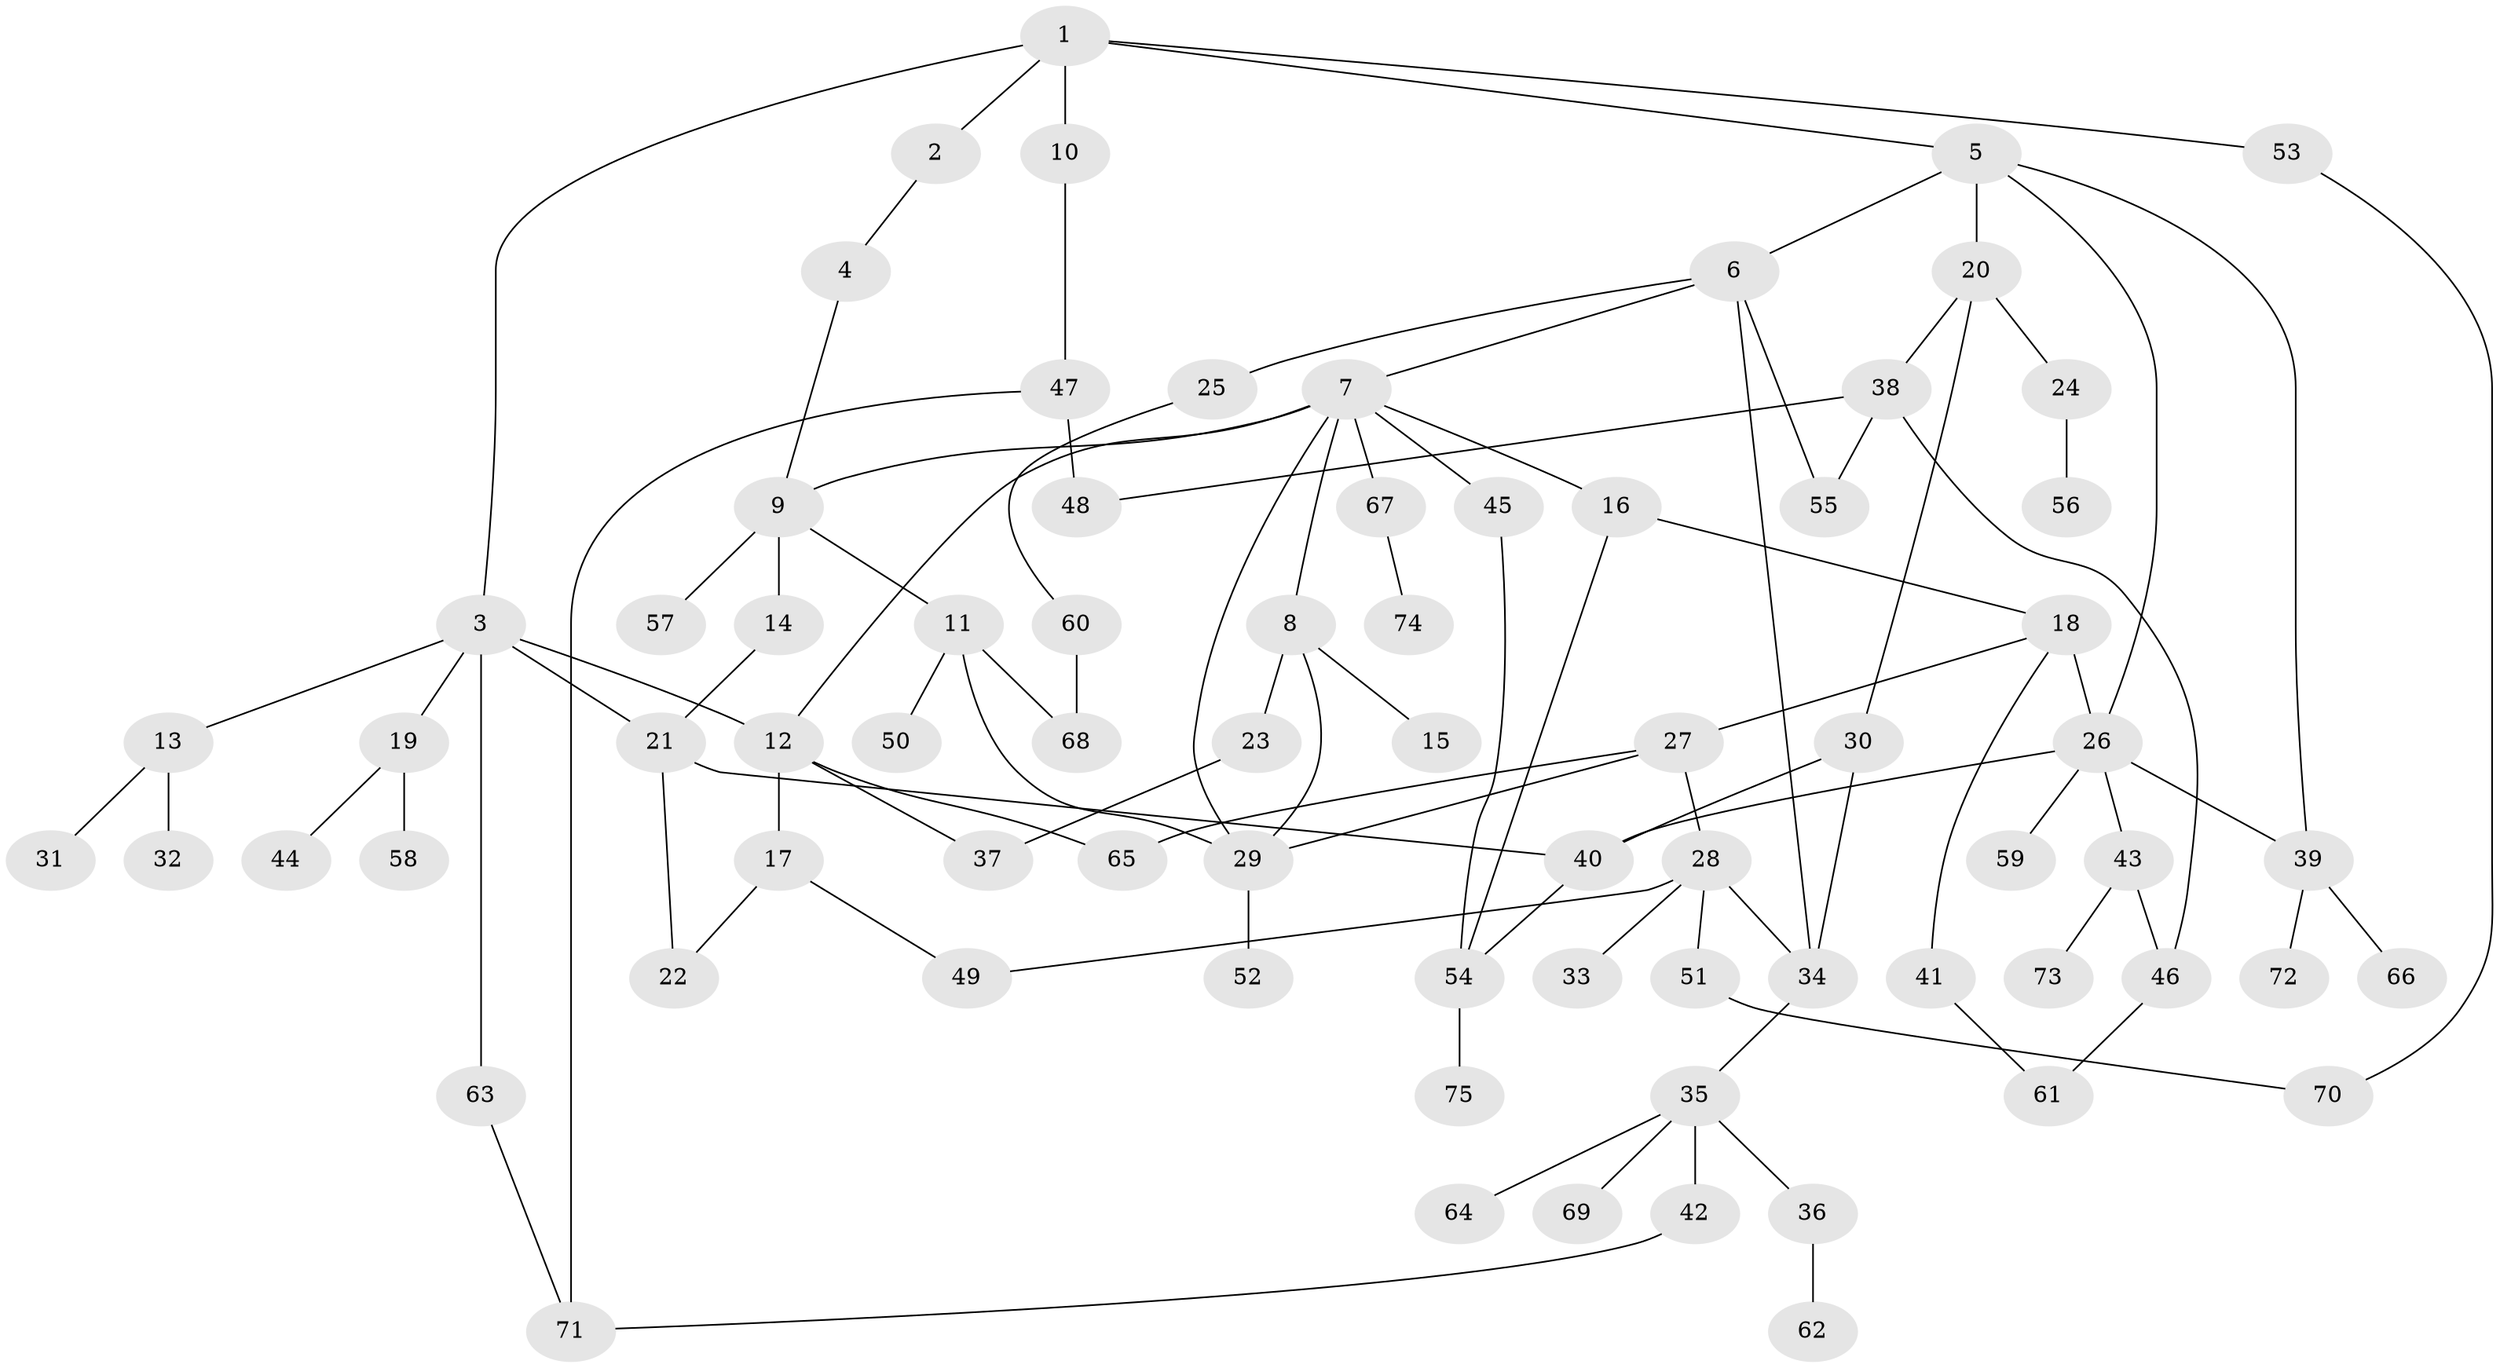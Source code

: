 // coarse degree distribution, {4: 0.10810810810810811, 1: 0.43243243243243246, 2: 0.2702702702702703, 5: 0.02702702702702703, 7: 0.02702702702702703, 6: 0.02702702702702703, 3: 0.05405405405405406, 11: 0.05405405405405406}
// Generated by graph-tools (version 1.1) at 2025/46/03/04/25 21:46:09]
// undirected, 75 vertices, 100 edges
graph export_dot {
graph [start="1"]
  node [color=gray90,style=filled];
  1;
  2;
  3;
  4;
  5;
  6;
  7;
  8;
  9;
  10;
  11;
  12;
  13;
  14;
  15;
  16;
  17;
  18;
  19;
  20;
  21;
  22;
  23;
  24;
  25;
  26;
  27;
  28;
  29;
  30;
  31;
  32;
  33;
  34;
  35;
  36;
  37;
  38;
  39;
  40;
  41;
  42;
  43;
  44;
  45;
  46;
  47;
  48;
  49;
  50;
  51;
  52;
  53;
  54;
  55;
  56;
  57;
  58;
  59;
  60;
  61;
  62;
  63;
  64;
  65;
  66;
  67;
  68;
  69;
  70;
  71;
  72;
  73;
  74;
  75;
  1 -- 2;
  1 -- 3;
  1 -- 5;
  1 -- 10;
  1 -- 53;
  2 -- 4;
  3 -- 12;
  3 -- 13;
  3 -- 19;
  3 -- 21;
  3 -- 63;
  4 -- 9;
  5 -- 6;
  5 -- 20;
  5 -- 26;
  5 -- 39;
  6 -- 7;
  6 -- 25;
  6 -- 55;
  6 -- 34;
  7 -- 8;
  7 -- 9;
  7 -- 16;
  7 -- 45;
  7 -- 67;
  7 -- 29;
  7 -- 12;
  8 -- 15;
  8 -- 23;
  8 -- 29;
  9 -- 11;
  9 -- 14;
  9 -- 57;
  10 -- 47;
  11 -- 50;
  11 -- 68;
  11 -- 29;
  12 -- 17;
  12 -- 37;
  12 -- 65;
  13 -- 31;
  13 -- 32;
  14 -- 21;
  16 -- 18;
  16 -- 54;
  17 -- 49;
  17 -- 22;
  18 -- 27;
  18 -- 41;
  18 -- 26;
  19 -- 44;
  19 -- 58;
  20 -- 24;
  20 -- 30;
  20 -- 38;
  21 -- 22;
  21 -- 40;
  23 -- 37;
  24 -- 56;
  25 -- 60;
  26 -- 39;
  26 -- 43;
  26 -- 59;
  26 -- 40;
  27 -- 28;
  27 -- 29;
  27 -- 65;
  28 -- 33;
  28 -- 51;
  28 -- 34;
  28 -- 49;
  29 -- 52;
  30 -- 34;
  30 -- 40;
  34 -- 35;
  35 -- 36;
  35 -- 42;
  35 -- 64;
  35 -- 69;
  36 -- 62;
  38 -- 46;
  38 -- 48;
  38 -- 55;
  39 -- 66;
  39 -- 72;
  40 -- 54;
  41 -- 61;
  42 -- 71;
  43 -- 73;
  43 -- 46;
  45 -- 54;
  46 -- 61;
  47 -- 71;
  47 -- 48;
  51 -- 70;
  53 -- 70;
  54 -- 75;
  60 -- 68;
  63 -- 71;
  67 -- 74;
}
